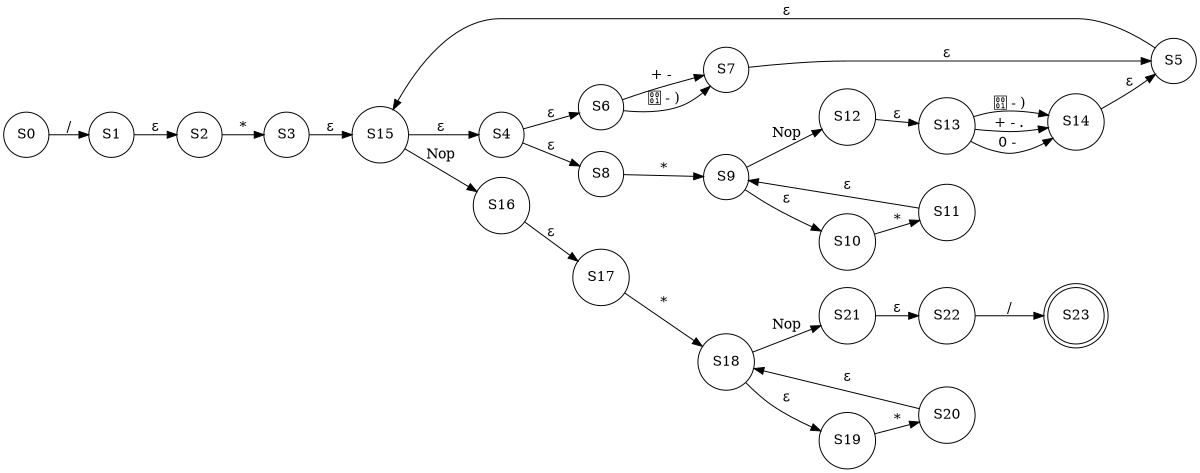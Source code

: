 digraph hierarchy {
rankdir = LR;
size = "8,5"
node[shape = circle];
S0 [label="S0"]
S1 [label="S1"]
S2 [label="S2"]
S3 [label="S3"]
S4 [label="S4"]
S5 [label="S5"]
S6 [label="S6"]
S7 [label="S7"]
S8 [label="S8"]
S9 [label="S9"]
S10 [label="S10"]
S11 [label="S11"]
S12 [label="S12"]
S13 [label="S13"]
S14 [label="S14"]
S15 [label="S15"]
S16 [label="S16"]
S17 [label="S17"]
S18 [label="S18"]
S19 [label="S19"]
S20 [label="S20"]
S21 [label="S21"]
S22 [label="S22"]
S23 [shape=doublecircle, label="S23"]
S0->S1 [label="/" ]
S1->S2 [label="ε" ]
S2->S3 [label="*" ]
S3->S15 [label="ε" ]
S4->S6 [label="ε" ]
S4->S8 [label="ε" ]
S5->S15 [label="ε" ]
S6->S7 [label=" - )" ]
S6->S7 [label="+ - " ]
S7->S5 [label="ε" ]
S8->S9 [label="*" ]
S9->S10 [label="ε" ]
S9->S12 [label="Nop" ]
S10->S11 [label="*" ]
S11->S9 [label="ε" ]
S12->S13 [label="ε" ]
S13->S14 [label=" - )" ]
S13->S14 [label="+ - ." ]
S13->S14 [label="0 - " ]
S14->S5 [label="ε" ]
S15->S4 [label="ε" ]
S15->S16 [label="Nop" ]
S16->S17 [label="ε" ]
S17->S18 [label="*" ]
S18->S19 [label="ε" ]
S18->S21 [label="Nop" ]
S19->S20 [label="*" ]
S20->S18 [label="ε" ]
S21->S22 [label="ε" ]
S22->S23 [label="/" ]
}